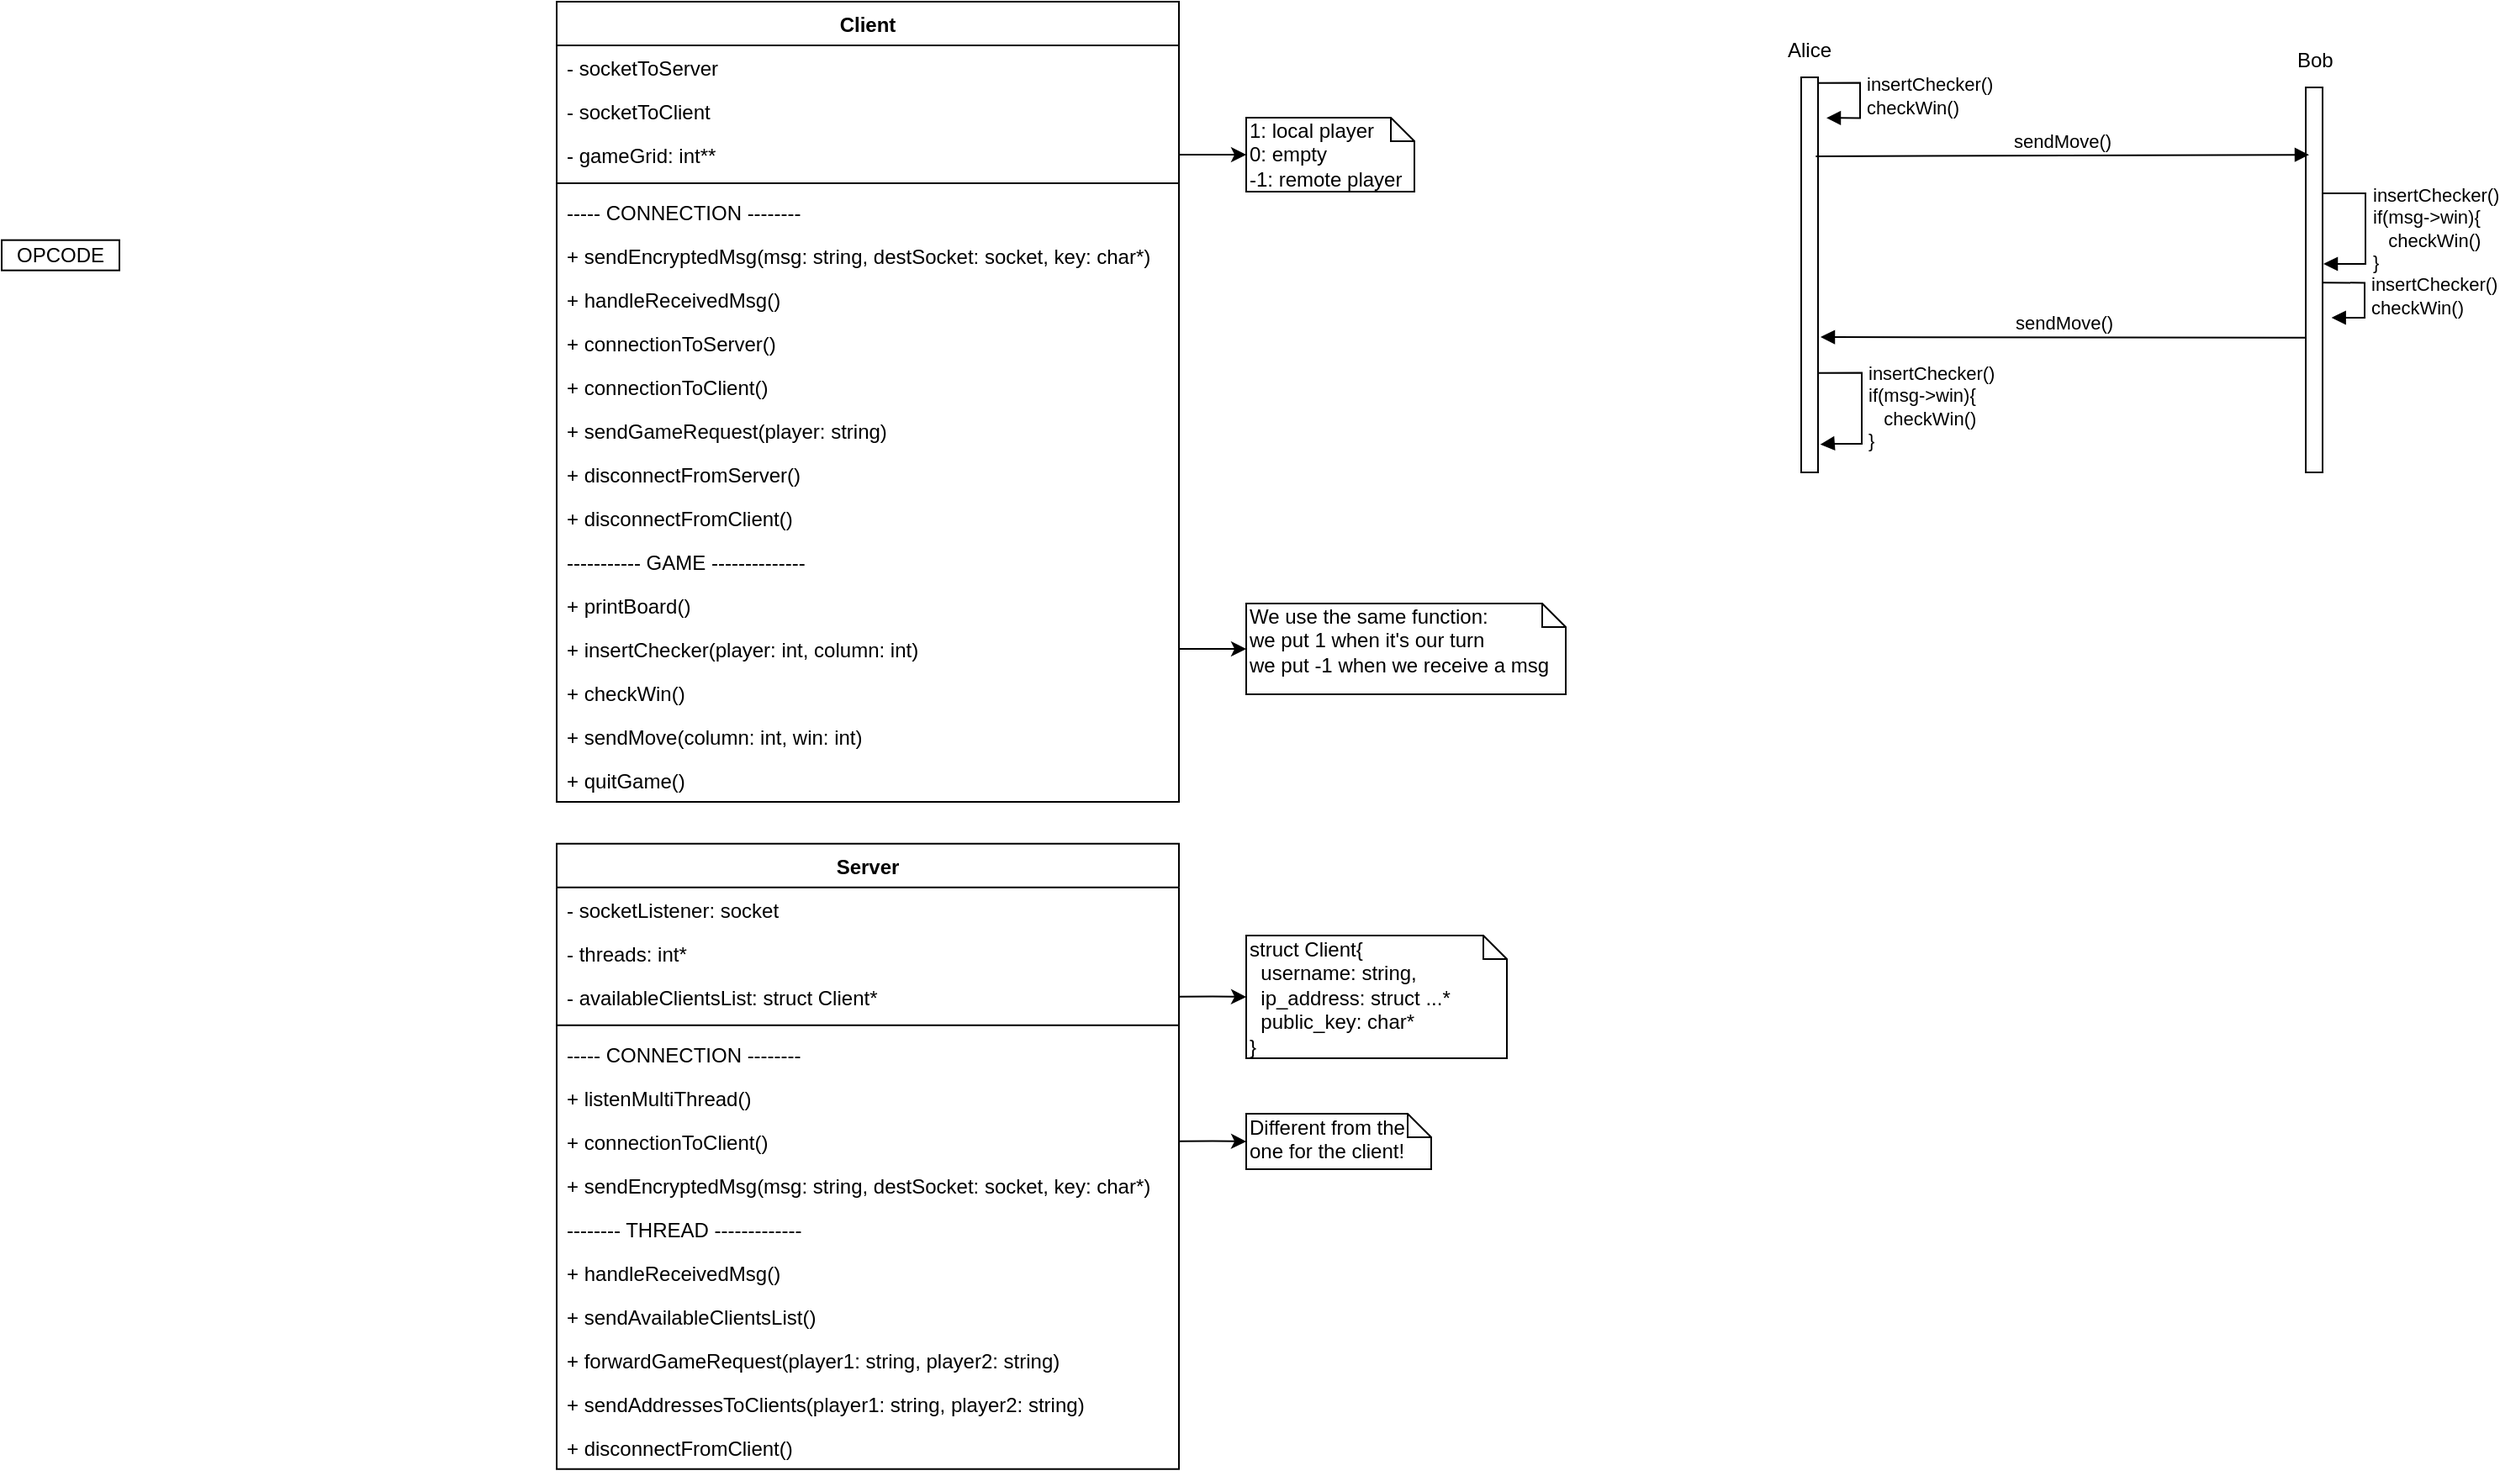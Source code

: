 <mxfile version="12.1.0" type="device" pages="1"><diagram id="7CkLb0hw5t6g054cHR4R" name="Pagina-1"><mxGraphModel dx="1550" dy="458" grid="1" gridSize="10" guides="1" tooltips="1" connect="1" arrows="1" fold="1" page="1" pageScale="1" pageWidth="827" pageHeight="1169" math="0" shadow="0"><root><mxCell id="0"/><mxCell id="1" parent="0"/><mxCell id="qo5JX11vQS9JGFq-mOGf-3" value="Client" style="swimlane;fontStyle=1;align=center;verticalAlign=top;childLayout=stackLayout;horizontal=1;startSize=26;horizontalStack=0;resizeParent=1;resizeParentMax=0;resizeLast=0;collapsible=1;marginBottom=0;" vertex="1" parent="1"><mxGeometry x="140" y="110" width="370" height="476" as="geometry"/></mxCell><mxCell id="qo5JX11vQS9JGFq-mOGf-4" value="- socketToServer" style="text;strokeColor=none;fillColor=none;align=left;verticalAlign=top;spacingLeft=4;spacingRight=4;overflow=hidden;rotatable=0;points=[[0,0.5],[1,0.5]];portConstraint=eastwest;" vertex="1" parent="qo5JX11vQS9JGFq-mOGf-3"><mxGeometry y="26" width="370" height="26" as="geometry"/></mxCell><mxCell id="qo5JX11vQS9JGFq-mOGf-7" value="- socketToClient" style="text;strokeColor=none;fillColor=none;align=left;verticalAlign=top;spacingLeft=4;spacingRight=4;overflow=hidden;rotatable=0;points=[[0,0.5],[1,0.5]];portConstraint=eastwest;" vertex="1" parent="qo5JX11vQS9JGFq-mOGf-3"><mxGeometry y="52" width="370" height="26" as="geometry"/></mxCell><mxCell id="qo5JX11vQS9JGFq-mOGf-16" value="- gameGrid: int**" style="text;strokeColor=none;fillColor=none;align=left;verticalAlign=top;spacingLeft=4;spacingRight=4;overflow=hidden;rotatable=0;points=[[0,0.5],[1,0.5]];portConstraint=eastwest;" vertex="1" parent="qo5JX11vQS9JGFq-mOGf-3"><mxGeometry y="78" width="370" height="26" as="geometry"/></mxCell><mxCell id="qo5JX11vQS9JGFq-mOGf-5" value="" style="line;strokeWidth=1;fillColor=none;align=left;verticalAlign=middle;spacingTop=-1;spacingLeft=3;spacingRight=3;rotatable=0;labelPosition=right;points=[];portConstraint=eastwest;" vertex="1" parent="qo5JX11vQS9JGFq-mOGf-3"><mxGeometry y="104" width="370" height="8" as="geometry"/></mxCell><mxCell id="qo5JX11vQS9JGFq-mOGf-39" value="----- CONNECTION --------" style="text;strokeColor=none;fillColor=none;align=left;verticalAlign=top;spacingLeft=4;spacingRight=4;overflow=hidden;rotatable=0;points=[[0,0.5],[1,0.5]];portConstraint=eastwest;" vertex="1" parent="qo5JX11vQS9JGFq-mOGf-3"><mxGeometry y="112" width="370" height="26" as="geometry"/></mxCell><mxCell id="qo5JX11vQS9JGFq-mOGf-9" value="+ sendEncryptedMsg(msg: string, destSocket: socket, key: char*)" style="text;strokeColor=none;fillColor=none;align=left;verticalAlign=top;spacingLeft=4;spacingRight=4;overflow=hidden;rotatable=0;points=[[0,0.5],[1,0.5]];portConstraint=eastwest;" vertex="1" parent="qo5JX11vQS9JGFq-mOGf-3"><mxGeometry y="138" width="370" height="26" as="geometry"/></mxCell><mxCell id="qo5JX11vQS9JGFq-mOGf-10" value="+ handleReceivedMsg()" style="text;strokeColor=none;fillColor=none;align=left;verticalAlign=top;spacingLeft=4;spacingRight=4;overflow=hidden;rotatable=0;points=[[0,0.5],[1,0.5]];portConstraint=eastwest;" vertex="1" parent="qo5JX11vQS9JGFq-mOGf-3"><mxGeometry y="164" width="370" height="26" as="geometry"/></mxCell><mxCell id="qo5JX11vQS9JGFq-mOGf-6" value="+ connectionToServer()" style="text;strokeColor=none;fillColor=none;align=left;verticalAlign=top;spacingLeft=4;spacingRight=4;overflow=hidden;rotatable=0;points=[[0,0.5],[1,0.5]];portConstraint=eastwest;" vertex="1" parent="qo5JX11vQS9JGFq-mOGf-3"><mxGeometry y="190" width="370" height="26" as="geometry"/></mxCell><mxCell id="qo5JX11vQS9JGFq-mOGf-8" value="+ connectionToClient()" style="text;strokeColor=none;fillColor=none;align=left;verticalAlign=top;spacingLeft=4;spacingRight=4;overflow=hidden;rotatable=0;points=[[0,0.5],[1,0.5]];portConstraint=eastwest;" vertex="1" parent="qo5JX11vQS9JGFq-mOGf-3"><mxGeometry y="216" width="370" height="26" as="geometry"/></mxCell><mxCell id="qo5JX11vQS9JGFq-mOGf-70" value="+ sendGameRequest(player: string)" style="text;strokeColor=none;fillColor=none;align=left;verticalAlign=top;spacingLeft=4;spacingRight=4;overflow=hidden;rotatable=0;points=[[0,0.5],[1,0.5]];portConstraint=eastwest;" vertex="1" parent="qo5JX11vQS9JGFq-mOGf-3"><mxGeometry y="242" width="370" height="26" as="geometry"/></mxCell><mxCell id="qo5JX11vQS9JGFq-mOGf-37" value="+ disconnectFromServer()" style="text;strokeColor=none;fillColor=none;align=left;verticalAlign=top;spacingLeft=4;spacingRight=4;overflow=hidden;rotatable=0;points=[[0,0.5],[1,0.5]];portConstraint=eastwest;" vertex="1" parent="qo5JX11vQS9JGFq-mOGf-3"><mxGeometry y="268" width="370" height="26" as="geometry"/></mxCell><mxCell id="qo5JX11vQS9JGFq-mOGf-38" value="+ disconnectFromClient()" style="text;strokeColor=none;fillColor=none;align=left;verticalAlign=top;spacingLeft=4;spacingRight=4;overflow=hidden;rotatable=0;points=[[0,0.5],[1,0.5]];portConstraint=eastwest;" vertex="1" parent="qo5JX11vQS9JGFq-mOGf-3"><mxGeometry y="294" width="370" height="26" as="geometry"/></mxCell><mxCell id="qo5JX11vQS9JGFq-mOGf-13" value="----------- GAME --------------" style="text;strokeColor=none;fillColor=none;align=left;verticalAlign=top;spacingLeft=4;spacingRight=4;overflow=hidden;rotatable=0;points=[[0,0.5],[1,0.5]];portConstraint=eastwest;" vertex="1" parent="qo5JX11vQS9JGFq-mOGf-3"><mxGeometry y="320" width="370" height="26" as="geometry"/></mxCell><mxCell id="qo5JX11vQS9JGFq-mOGf-14" value="+ printBoard()" style="text;strokeColor=none;fillColor=none;align=left;verticalAlign=top;spacingLeft=4;spacingRight=4;overflow=hidden;rotatable=0;points=[[0,0.5],[1,0.5]];portConstraint=eastwest;" vertex="1" parent="qo5JX11vQS9JGFq-mOGf-3"><mxGeometry y="346" width="370" height="26" as="geometry"/></mxCell><mxCell id="qo5JX11vQS9JGFq-mOGf-15" value="+ insertChecker(player: int, column: int)" style="text;strokeColor=none;fillColor=none;align=left;verticalAlign=top;spacingLeft=4;spacingRight=4;overflow=hidden;rotatable=0;points=[[0,0.5],[1,0.5]];portConstraint=eastwest;" vertex="1" parent="qo5JX11vQS9JGFq-mOGf-3"><mxGeometry y="372" width="370" height="26" as="geometry"/></mxCell><mxCell id="qo5JX11vQS9JGFq-mOGf-17" value="+ checkWin()" style="text;strokeColor=none;fillColor=none;align=left;verticalAlign=top;spacingLeft=4;spacingRight=4;overflow=hidden;rotatable=0;points=[[0,0.5],[1,0.5]];portConstraint=eastwest;" vertex="1" parent="qo5JX11vQS9JGFq-mOGf-3"><mxGeometry y="398" width="370" height="26" as="geometry"/></mxCell><mxCell id="qo5JX11vQS9JGFq-mOGf-29" value="+ sendMove(column: int, win: int)" style="text;strokeColor=none;fillColor=none;align=left;verticalAlign=top;spacingLeft=4;spacingRight=4;overflow=hidden;rotatable=0;points=[[0,0.5],[1,0.5]];portConstraint=eastwest;" vertex="1" parent="qo5JX11vQS9JGFq-mOGf-3"><mxGeometry y="424" width="370" height="26" as="geometry"/></mxCell><mxCell id="qo5JX11vQS9JGFq-mOGf-36" value="+ quitGame()" style="text;strokeColor=none;fillColor=none;align=left;verticalAlign=top;spacingLeft=4;spacingRight=4;overflow=hidden;rotatable=0;points=[[0,0.5],[1,0.5]];portConstraint=eastwest;" vertex="1" parent="qo5JX11vQS9JGFq-mOGf-3"><mxGeometry y="450" width="370" height="26" as="geometry"/></mxCell><mxCell id="qo5JX11vQS9JGFq-mOGf-18" value="1: local player&lt;br&gt;0: empty&lt;br&gt;-1: remote player" style="shape=note;whiteSpace=wrap;html=1;size=14;verticalAlign=top;align=left;spacingTop=-6;" vertex="1" parent="1"><mxGeometry x="550" y="179" width="100" height="44" as="geometry"/></mxCell><mxCell id="qo5JX11vQS9JGFq-mOGf-19" style="edgeStyle=orthogonalEdgeStyle;rounded=0;orthogonalLoop=1;jettySize=auto;html=1;entryX=0;entryY=0.5;entryDx=0;entryDy=0;entryPerimeter=0;" edge="1" parent="1" source="qo5JX11vQS9JGFq-mOGf-16" target="qo5JX11vQS9JGFq-mOGf-18"><mxGeometry relative="1" as="geometry"/></mxCell><mxCell id="qo5JX11vQS9JGFq-mOGf-20" value="We use the same function:&lt;br&gt;we put 1 when it's our turn&lt;br&gt;we put -1 when we receive a msg" style="shape=note;whiteSpace=wrap;html=1;size=14;verticalAlign=top;align=left;spacingTop=-6;" vertex="1" parent="1"><mxGeometry x="550" y="468" width="190" height="54" as="geometry"/></mxCell><mxCell id="qo5JX11vQS9JGFq-mOGf-21" style="edgeStyle=orthogonalEdgeStyle;rounded=0;orthogonalLoop=1;jettySize=auto;html=1;exitX=1;exitY=0.5;exitDx=0;exitDy=0;" edge="1" parent="1" source="qo5JX11vQS9JGFq-mOGf-15" target="qo5JX11vQS9JGFq-mOGf-20"><mxGeometry relative="1" as="geometry"/></mxCell><mxCell id="qo5JX11vQS9JGFq-mOGf-22" value="" style="html=1;points=[];perimeter=orthogonalPerimeter;" vertex="1" parent="1"><mxGeometry x="880" y="155" width="10" height="235" as="geometry"/></mxCell><mxCell id="qo5JX11vQS9JGFq-mOGf-23" value="" style="html=1;points=[];perimeter=orthogonalPerimeter;" vertex="1" parent="1"><mxGeometry x="1180" y="161" width="10" height="229" as="geometry"/></mxCell><mxCell id="qo5JX11vQS9JGFq-mOGf-24" value="Alice" style="text;html=1;resizable=0;points=[];autosize=1;align=left;verticalAlign=top;spacingTop=-4;" vertex="1" parent="1"><mxGeometry x="870" y="129" width="40" height="20" as="geometry"/></mxCell><mxCell id="qo5JX11vQS9JGFq-mOGf-25" value="Bob" style="text;html=1;resizable=0;points=[];autosize=1;align=left;verticalAlign=top;spacingTop=-4;" vertex="1" parent="1"><mxGeometry x="1173" y="135" width="40" height="20" as="geometry"/></mxCell><mxCell id="qo5JX11vQS9JGFq-mOGf-27" value="insertChecker()&lt;br&gt;if(msg-&amp;gt;win){&lt;br&gt;&amp;nbsp; &amp;nbsp;checkWin()&lt;br&gt;}" style="edgeStyle=orthogonalEdgeStyle;html=1;align=left;spacingLeft=2;endArrow=block;rounded=0;" edge="1" parent="1"><mxGeometry relative="1" as="geometry"><mxPoint x="1190" y="224" as="sourcePoint"/><Array as="points"><mxPoint x="1215.5" y="224"/><mxPoint x="1215.5" y="266"/><mxPoint x="1195.5" y="266"/></Array><mxPoint x="1190.5" y="266" as="targetPoint"/></mxGeometry></mxCell><mxCell id="qo5JX11vQS9JGFq-mOGf-28" value="sendMove()" style="html=1;verticalAlign=bottom;endArrow=block;entryX=0.2;entryY=0.175;entryDx=0;entryDy=0;entryPerimeter=0;exitX=0.867;exitY=0.2;exitDx=0;exitDy=0;exitPerimeter=0;" edge="1" parent="1" source="qo5JX11vQS9JGFq-mOGf-22" target="qo5JX11vQS9JGFq-mOGf-23"><mxGeometry width="80" relative="1" as="geometry"><mxPoint x="980" y="220" as="sourcePoint"/><mxPoint x="1060" y="220" as="targetPoint"/></mxGeometry></mxCell><mxCell id="qo5JX11vQS9JGFq-mOGf-32" value="insertChecker()&lt;br&gt;checkWin()" style="edgeStyle=orthogonalEdgeStyle;html=1;align=left;spacingLeft=2;endArrow=block;rounded=0;entryX=1;entryY=0;" edge="1" parent="1"><mxGeometry relative="1" as="geometry"><mxPoint x="890" y="158.333" as="sourcePoint"/><Array as="points"><mxPoint x="915" y="158.5"/></Array><mxPoint x="895" y="179.167" as="targetPoint"/></mxGeometry></mxCell><mxCell id="qo5JX11vQS9JGFq-mOGf-33" value="insertChecker()&lt;br&gt;checkWin()" style="edgeStyle=orthogonalEdgeStyle;html=1;align=left;spacingLeft=2;endArrow=block;rounded=0;entryX=1;entryY=0;" edge="1" parent="1"><mxGeometry relative="1" as="geometry"><mxPoint x="1190.333" y="277.167" as="sourcePoint"/><Array as="points"><mxPoint x="1215" y="277"/></Array><mxPoint x="1195.333" y="298" as="targetPoint"/></mxGeometry></mxCell><mxCell id="qo5JX11vQS9JGFq-mOGf-34" value="sendMove()" style="html=1;verticalAlign=bottom;endArrow=block;exitX=0.033;exitY=0.611;exitDx=0;exitDy=0;exitPerimeter=0;" edge="1" parent="1"><mxGeometry width="80" relative="1" as="geometry"><mxPoint x="1179.83" y="309.869" as="sourcePoint"/><mxPoint x="891.5" y="309.5" as="targetPoint"/></mxGeometry></mxCell><mxCell id="qo5JX11vQS9JGFq-mOGf-35" value="insertChecker()&lt;br&gt;if(msg-&amp;gt;win){&lt;br&gt;&amp;nbsp; &amp;nbsp;checkWin()&lt;br&gt;}" style="edgeStyle=orthogonalEdgeStyle;html=1;align=left;spacingLeft=2;endArrow=block;rounded=0;" edge="1" parent="1"><mxGeometry relative="1" as="geometry"><mxPoint x="890.5" y="330.833" as="sourcePoint"/><Array as="points"><mxPoint x="916" y="331"/><mxPoint x="916" y="373"/><mxPoint x="896" y="373"/></Array><mxPoint x="891.333" y="373.333" as="targetPoint"/></mxGeometry></mxCell><mxCell id="qo5JX11vQS9JGFq-mOGf-40" value="Server" style="swimlane;fontStyle=1;align=center;verticalAlign=top;childLayout=stackLayout;horizontal=1;startSize=26;horizontalStack=0;resizeParent=1;resizeParentMax=0;resizeLast=0;collapsible=1;marginBottom=0;" vertex="1" parent="1"><mxGeometry x="140" y="610.833" width="370" height="372" as="geometry"/></mxCell><mxCell id="qo5JX11vQS9JGFq-mOGf-41" value="- socketListener: socket" style="text;strokeColor=none;fillColor=none;align=left;verticalAlign=top;spacingLeft=4;spacingRight=4;overflow=hidden;rotatable=0;points=[[0,0.5],[1,0.5]];portConstraint=eastwest;" vertex="1" parent="qo5JX11vQS9JGFq-mOGf-40"><mxGeometry y="26" width="370" height="26" as="geometry"/></mxCell><mxCell id="qo5JX11vQS9JGFq-mOGf-58" value="- threads: int*" style="text;strokeColor=none;fillColor=none;align=left;verticalAlign=top;spacingLeft=4;spacingRight=4;overflow=hidden;rotatable=0;points=[[0,0.5],[1,0.5]];portConstraint=eastwest;" vertex="1" parent="qo5JX11vQS9JGFq-mOGf-40"><mxGeometry y="52" width="370" height="26" as="geometry"/></mxCell><mxCell id="qo5JX11vQS9JGFq-mOGf-64" value="- availableClientsList: struct Client*" style="text;strokeColor=none;fillColor=none;align=left;verticalAlign=top;spacingLeft=4;spacingRight=4;overflow=hidden;rotatable=0;points=[[0,0.5],[1,0.5]];portConstraint=eastwest;" vertex="1" parent="qo5JX11vQS9JGFq-mOGf-40"><mxGeometry y="78" width="370" height="26" as="geometry"/></mxCell><mxCell id="qo5JX11vQS9JGFq-mOGf-44" value="" style="line;strokeWidth=1;fillColor=none;align=left;verticalAlign=middle;spacingTop=-1;spacingLeft=3;spacingRight=3;rotatable=0;labelPosition=right;points=[];portConstraint=eastwest;" vertex="1" parent="qo5JX11vQS9JGFq-mOGf-40"><mxGeometry y="104" width="370" height="8" as="geometry"/></mxCell><mxCell id="qo5JX11vQS9JGFq-mOGf-45" value="----- CONNECTION --------" style="text;strokeColor=none;fillColor=none;align=left;verticalAlign=top;spacingLeft=4;spacingRight=4;overflow=hidden;rotatable=0;points=[[0,0.5],[1,0.5]];portConstraint=eastwest;" vertex="1" parent="qo5JX11vQS9JGFq-mOGf-40"><mxGeometry y="112" width="370" height="26" as="geometry"/></mxCell><mxCell id="qo5JX11vQS9JGFq-mOGf-46" value="+ listenMultiThread()" style="text;strokeColor=none;fillColor=none;align=left;verticalAlign=top;spacingLeft=4;spacingRight=4;overflow=hidden;rotatable=0;points=[[0,0.5],[1,0.5]];portConstraint=eastwest;" vertex="1" parent="qo5JX11vQS9JGFq-mOGf-40"><mxGeometry y="138" width="370" height="26" as="geometry"/></mxCell><mxCell id="qo5JX11vQS9JGFq-mOGf-47" value="+ connectionToClient()" style="text;strokeColor=none;fillColor=none;align=left;verticalAlign=top;spacingLeft=4;spacingRight=4;overflow=hidden;rotatable=0;points=[[0,0.5],[1,0.5]];portConstraint=eastwest;" vertex="1" parent="qo5JX11vQS9JGFq-mOGf-40"><mxGeometry y="164" width="370" height="26" as="geometry"/></mxCell><mxCell id="qo5JX11vQS9JGFq-mOGf-48" value="+ sendEncryptedMsg(msg: string, destSocket: socket, key: char*)" style="text;strokeColor=none;fillColor=none;align=left;verticalAlign=top;spacingLeft=4;spacingRight=4;overflow=hidden;rotatable=0;points=[[0,0.5],[1,0.5]];portConstraint=eastwest;" vertex="1" parent="qo5JX11vQS9JGFq-mOGf-40"><mxGeometry y="190" width="370" height="26" as="geometry"/></mxCell><mxCell id="qo5JX11vQS9JGFq-mOGf-61" value="-------- THREAD -------------" style="text;strokeColor=none;fillColor=none;align=left;verticalAlign=top;spacingLeft=4;spacingRight=4;overflow=hidden;rotatable=0;points=[[0,0.5],[1,0.5]];portConstraint=eastwest;" vertex="1" parent="qo5JX11vQS9JGFq-mOGf-40"><mxGeometry y="216" width="370" height="26" as="geometry"/></mxCell><mxCell id="qo5JX11vQS9JGFq-mOGf-49" value="+ handleReceivedMsg()" style="text;strokeColor=none;fillColor=none;align=left;verticalAlign=top;spacingLeft=4;spacingRight=4;overflow=hidden;rotatable=0;points=[[0,0.5],[1,0.5]];portConstraint=eastwest;" vertex="1" parent="qo5JX11vQS9JGFq-mOGf-40"><mxGeometry y="242" width="370" height="26" as="geometry"/></mxCell><mxCell id="qo5JX11vQS9JGFq-mOGf-62" value="+ sendAvailableClientsList()" style="text;strokeColor=none;fillColor=none;align=left;verticalAlign=top;spacingLeft=4;spacingRight=4;overflow=hidden;rotatable=0;points=[[0,0.5],[1,0.5]];portConstraint=eastwest;" vertex="1" parent="qo5JX11vQS9JGFq-mOGf-40"><mxGeometry y="268" width="370" height="26" as="geometry"/></mxCell><mxCell id="qo5JX11vQS9JGFq-mOGf-68" value="+ forwardGameRequest(player1: string, player2: string)" style="text;strokeColor=none;fillColor=none;align=left;verticalAlign=top;spacingLeft=4;spacingRight=4;overflow=hidden;rotatable=0;points=[[0,0.5],[1,0.5]];portConstraint=eastwest;" vertex="1" parent="qo5JX11vQS9JGFq-mOGf-40"><mxGeometry y="294" width="370" height="26" as="geometry"/></mxCell><mxCell id="qo5JX11vQS9JGFq-mOGf-71" value="+ sendAddressesToClients(player1: string, player2: string)" style="text;strokeColor=none;fillColor=none;align=left;verticalAlign=top;spacingLeft=4;spacingRight=4;overflow=hidden;rotatable=0;points=[[0,0.5],[1,0.5]];portConstraint=eastwest;" vertex="1" parent="qo5JX11vQS9JGFq-mOGf-40"><mxGeometry y="320" width="370" height="26" as="geometry"/></mxCell><mxCell id="qo5JX11vQS9JGFq-mOGf-51" value="+ disconnectFromClient()" style="text;strokeColor=none;fillColor=none;align=left;verticalAlign=top;spacingLeft=4;spacingRight=4;overflow=hidden;rotatable=0;points=[[0,0.5],[1,0.5]];portConstraint=eastwest;" vertex="1" parent="qo5JX11vQS9JGFq-mOGf-40"><mxGeometry y="346" width="370" height="26" as="geometry"/></mxCell><mxCell id="qo5JX11vQS9JGFq-mOGf-59" value="Different from the one for the client!" style="shape=note;whiteSpace=wrap;html=1;size=14;verticalAlign=top;align=left;spacingTop=-6;" vertex="1" parent="1"><mxGeometry x="550" y="771.5" width="110" height="33" as="geometry"/></mxCell><mxCell id="qo5JX11vQS9JGFq-mOGf-60" style="edgeStyle=orthogonalEdgeStyle;rounded=0;orthogonalLoop=1;jettySize=auto;html=1;exitX=1;exitY=0.5;exitDx=0;exitDy=0;" edge="1" parent="1" source="qo5JX11vQS9JGFq-mOGf-47" target="qo5JX11vQS9JGFq-mOGf-59"><mxGeometry relative="1" as="geometry"/></mxCell><mxCell id="qo5JX11vQS9JGFq-mOGf-66" value="struct Client{&lt;br&gt;&amp;nbsp; username: string,&lt;br&gt;&amp;nbsp; ip_address: struct ...*&lt;br&gt;&amp;nbsp; public_key: char*&lt;br&gt;}" style="shape=note;whiteSpace=wrap;html=1;size=14;verticalAlign=top;align=left;spacingTop=-6;" vertex="1" parent="1"><mxGeometry x="550" y="665.5" width="155" height="73" as="geometry"/></mxCell><mxCell id="qo5JX11vQS9JGFq-mOGf-67" style="edgeStyle=orthogonalEdgeStyle;rounded=0;orthogonalLoop=1;jettySize=auto;html=1;exitX=1;exitY=0.5;exitDx=0;exitDy=0;entryX=0;entryY=0.5;entryDx=0;entryDy=0;entryPerimeter=0;" edge="1" parent="1" source="qo5JX11vQS9JGFq-mOGf-64" target="qo5JX11vQS9JGFq-mOGf-66"><mxGeometry relative="1" as="geometry"/></mxCell><mxCell id="qo5JX11vQS9JGFq-mOGf-84" value="OPCODE" style="rounded=0;whiteSpace=wrap;html=1;" vertex="1" parent="1"><mxGeometry x="-190" y="251.833" width="70" height="18" as="geometry"/></mxCell></root></mxGraphModel></diagram></mxfile>